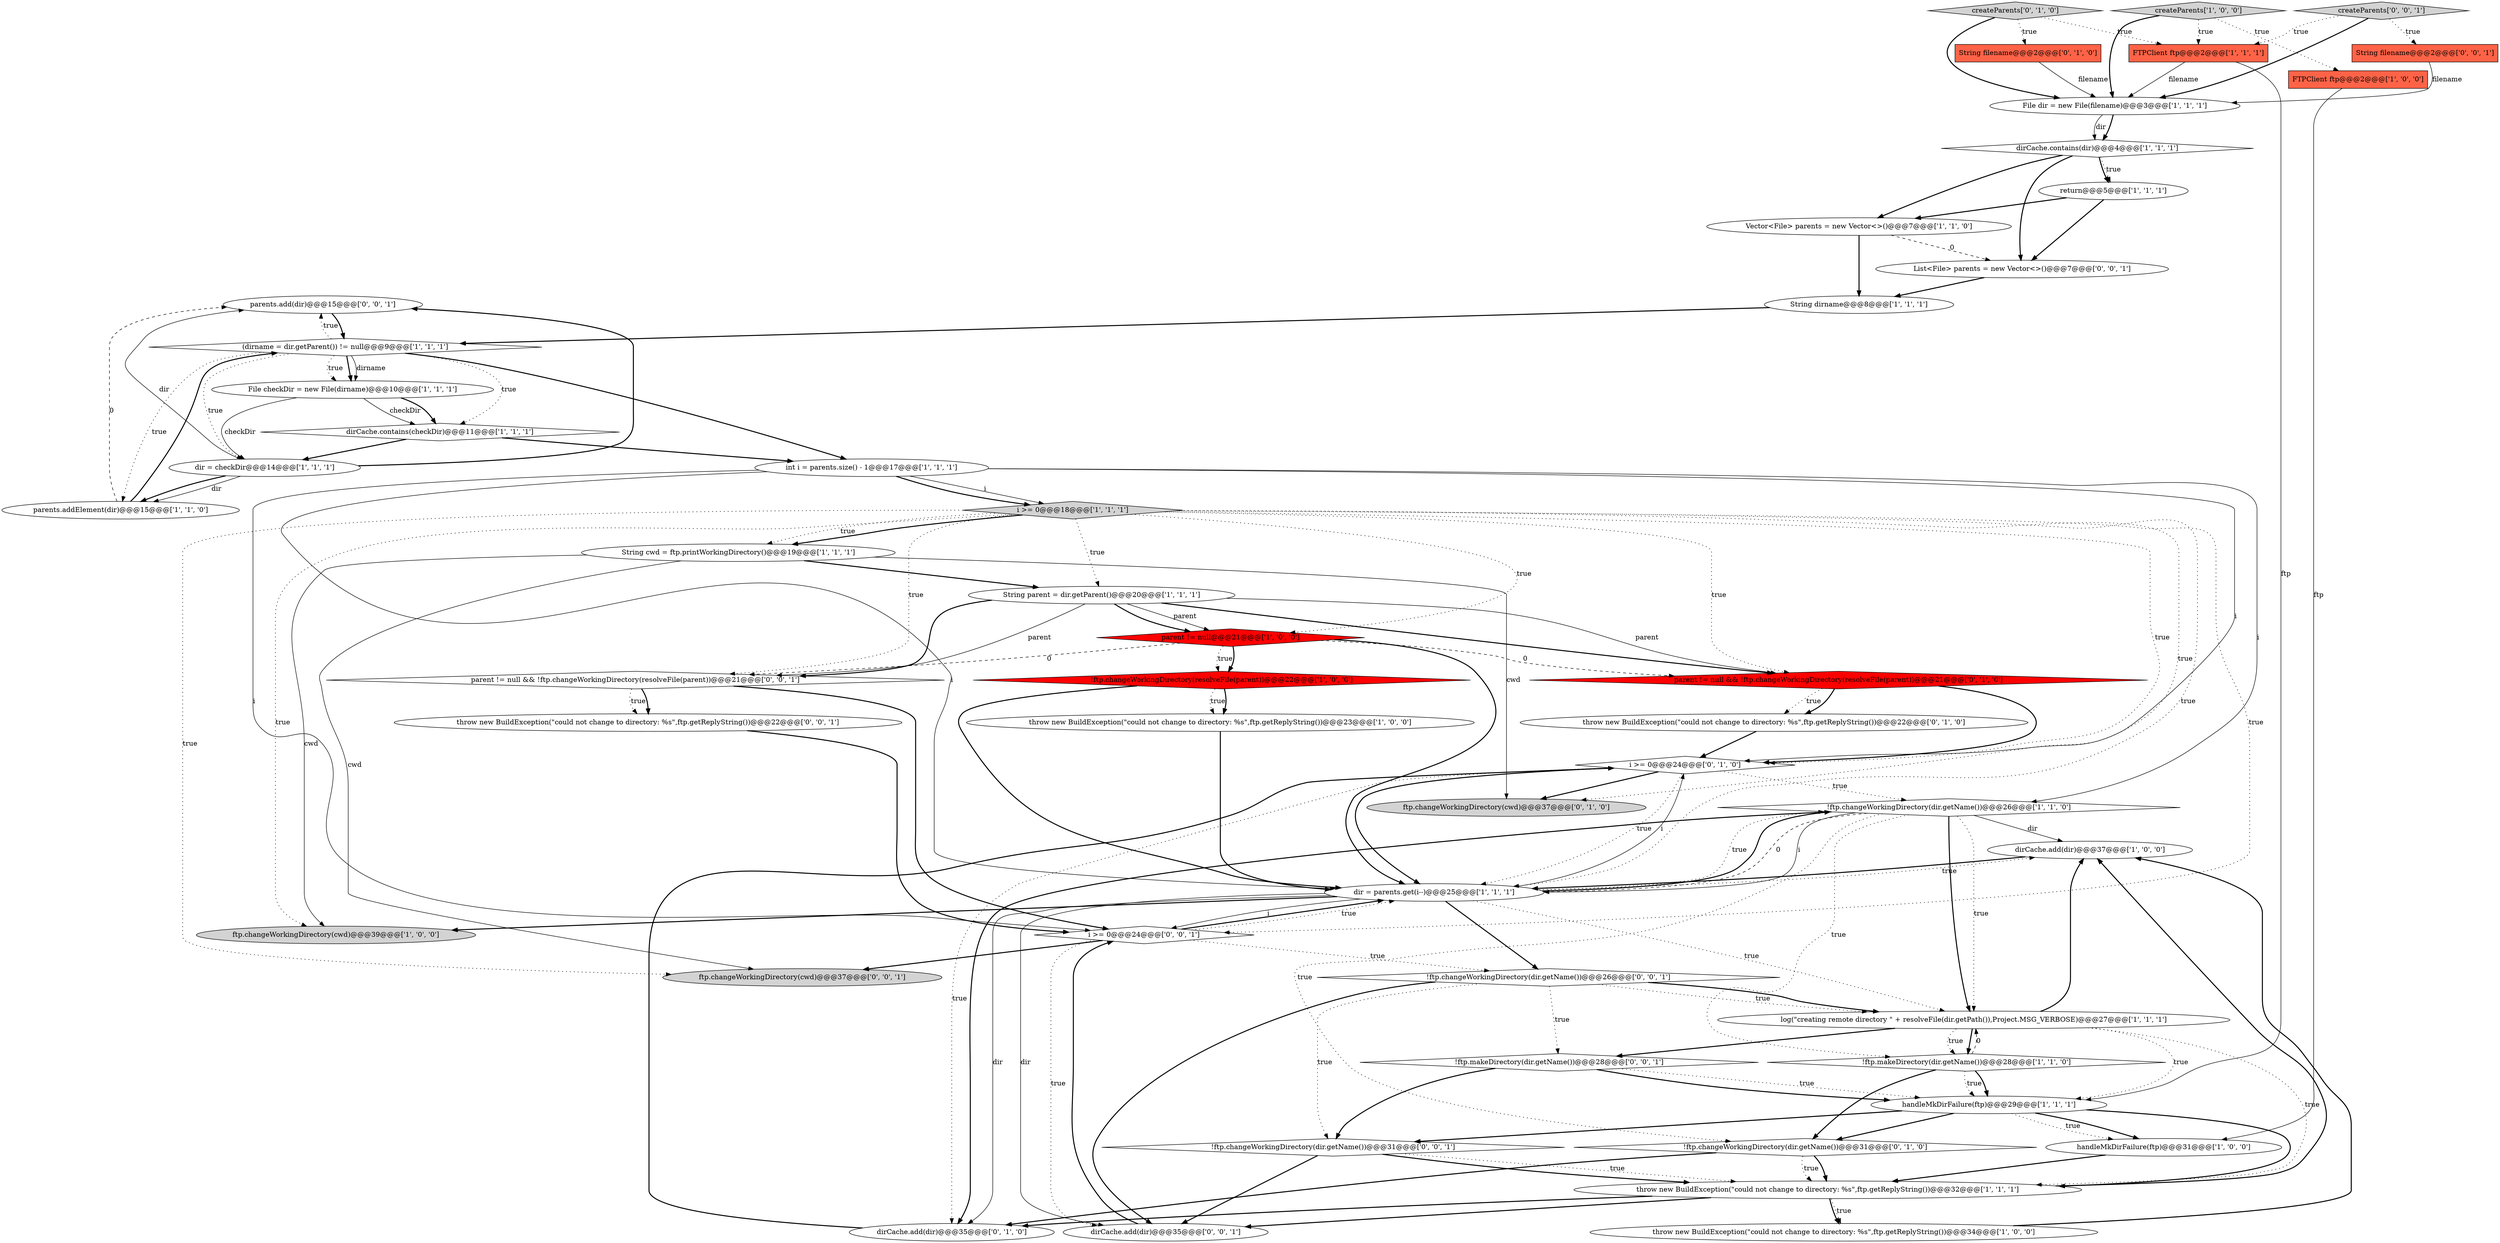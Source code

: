 digraph {
42 [style = filled, label = "parents.add(dir)@@@15@@@['0', '0', '1']", fillcolor = white, shape = ellipse image = "AAA0AAABBB3BBB"];
35 [style = filled, label = "throw new BuildException(\"could not change to directory: %s\",ftp.getReplyString())@@@22@@@['0', '1', '0']", fillcolor = white, shape = ellipse image = "AAA0AAABBB2BBB"];
5 [style = filled, label = "createParents['1', '0', '0']", fillcolor = lightgray, shape = diamond image = "AAA0AAABBB1BBB"];
15 [style = filled, label = "String cwd = ftp.printWorkingDirectory()@@@19@@@['1', '1', '1']", fillcolor = white, shape = ellipse image = "AAA0AAABBB1BBB"];
20 [style = filled, label = "Vector<File> parents = new Vector<>()@@@7@@@['1', '1', '0']", fillcolor = white, shape = ellipse image = "AAA0AAABBB1BBB"];
16 [style = filled, label = "File dir = new File(filename)@@@3@@@['1', '1', '1']", fillcolor = white, shape = ellipse image = "AAA0AAABBB1BBB"];
33 [style = filled, label = "parent != null && !ftp.changeWorkingDirectory(resolveFile(parent))@@@21@@@['0', '1', '0']", fillcolor = red, shape = diamond image = "AAA1AAABBB2BBB"];
8 [style = filled, label = "File checkDir = new File(dirname)@@@10@@@['1', '1', '1']", fillcolor = white, shape = ellipse image = "AAA0AAABBB1BBB"];
1 [style = filled, label = "throw new BuildException(\"could not change to directory: %s\",ftp.getReplyString())@@@32@@@['1', '1', '1']", fillcolor = white, shape = ellipse image = "AAA0AAABBB1BBB"];
14 [style = filled, label = "parent != null@@@21@@@['1', '0', '0']", fillcolor = red, shape = diamond image = "AAA1AAABBB1BBB"];
48 [style = filled, label = "List<File> parents = new Vector<>()@@@7@@@['0', '0', '1']", fillcolor = white, shape = ellipse image = "AAA0AAABBB3BBB"];
18 [style = filled, label = "(dirname = dir.getParent()) != null@@@9@@@['1', '1', '1']", fillcolor = white, shape = diamond image = "AAA0AAABBB1BBB"];
49 [style = filled, label = "throw new BuildException(\"could not change to directory: %s\",ftp.getReplyString())@@@22@@@['0', '0', '1']", fillcolor = white, shape = ellipse image = "AAA0AAABBB3BBB"];
21 [style = filled, label = "i >= 0@@@18@@@['1', '1', '1']", fillcolor = lightgray, shape = diamond image = "AAA0AAABBB1BBB"];
44 [style = filled, label = "!ftp.makeDirectory(dir.getName())@@@28@@@['0', '0', '1']", fillcolor = white, shape = diamond image = "AAA0AAABBB3BBB"];
12 [style = filled, label = "!ftp.changeWorkingDirectory(dir.getName())@@@26@@@['1', '1', '0']", fillcolor = white, shape = diamond image = "AAA0AAABBB1BBB"];
10 [style = filled, label = "parents.addElement(dir)@@@15@@@['1', '1', '0']", fillcolor = white, shape = ellipse image = "AAA0AAABBB1BBB"];
27 [style = filled, label = "dirCache.add(dir)@@@37@@@['1', '0', '0']", fillcolor = white, shape = ellipse image = "AAA0AAABBB1BBB"];
22 [style = filled, label = "throw new BuildException(\"could not change to directory: %s\",ftp.getReplyString())@@@23@@@['1', '0', '0']", fillcolor = white, shape = ellipse image = "AAA0AAABBB1BBB"];
13 [style = filled, label = "handleMkDirFailure(ftp)@@@31@@@['1', '0', '0']", fillcolor = white, shape = ellipse image = "AAA0AAABBB1BBB"];
28 [style = filled, label = "dir = checkDir@@@14@@@['1', '1', '1']", fillcolor = white, shape = ellipse image = "AAA0AAABBB1BBB"];
19 [style = filled, label = "dirCache.contains(dir)@@@4@@@['1', '1', '1']", fillcolor = white, shape = diamond image = "AAA0AAABBB1BBB"];
6 [style = filled, label = "int i = parents.size() - 1@@@17@@@['1', '1', '1']", fillcolor = white, shape = ellipse image = "AAA0AAABBB1BBB"];
7 [style = filled, label = "handleMkDirFailure(ftp)@@@29@@@['1', '1', '1']", fillcolor = white, shape = ellipse image = "AAA0AAABBB1BBB"];
31 [style = filled, label = "i >= 0@@@24@@@['0', '1', '0']", fillcolor = white, shape = diamond image = "AAA0AAABBB2BBB"];
41 [style = filled, label = "dirCache.add(dir)@@@35@@@['0', '0', '1']", fillcolor = white, shape = ellipse image = "AAA0AAABBB3BBB"];
39 [style = filled, label = "createParents['0', '0', '1']", fillcolor = lightgray, shape = diamond image = "AAA0AAABBB3BBB"];
47 [style = filled, label = "!ftp.changeWorkingDirectory(dir.getName())@@@26@@@['0', '0', '1']", fillcolor = white, shape = diamond image = "AAA0AAABBB3BBB"];
38 [style = filled, label = "String filename@@@2@@@['0', '0', '1']", fillcolor = tomato, shape = box image = "AAA0AAABBB3BBB"];
30 [style = filled, label = "createParents['0', '1', '0']", fillcolor = lightgray, shape = diamond image = "AAA0AAABBB2BBB"];
3 [style = filled, label = "ftp.changeWorkingDirectory(cwd)@@@39@@@['1', '0', '0']", fillcolor = lightgray, shape = ellipse image = "AAA0AAABBB1BBB"];
43 [style = filled, label = "!ftp.changeWorkingDirectory(dir.getName())@@@31@@@['0', '0', '1']", fillcolor = white, shape = diamond image = "AAA0AAABBB3BBB"];
17 [style = filled, label = "String parent = dir.getParent()@@@20@@@['1', '1', '1']", fillcolor = white, shape = ellipse image = "AAA0AAABBB1BBB"];
29 [style = filled, label = "String dirname@@@8@@@['1', '1', '1']", fillcolor = white, shape = ellipse image = "AAA0AAABBB1BBB"];
9 [style = filled, label = "return@@@5@@@['1', '1', '1']", fillcolor = white, shape = ellipse image = "AAA0AAABBB1BBB"];
11 [style = filled, label = "log(\"creating remote directory \" + resolveFile(dir.getPath()),Project.MSG_VERBOSE)@@@27@@@['1', '1', '1']", fillcolor = white, shape = ellipse image = "AAA0AAABBB1BBB"];
37 [style = filled, label = "dirCache.add(dir)@@@35@@@['0', '1', '0']", fillcolor = white, shape = ellipse image = "AAA0AAABBB2BBB"];
36 [style = filled, label = "String filename@@@2@@@['0', '1', '0']", fillcolor = tomato, shape = box image = "AAA0AAABBB2BBB"];
25 [style = filled, label = "FTPClient ftp@@@2@@@['1', '1', '1']", fillcolor = tomato, shape = box image = "AAA0AAABBB1BBB"];
40 [style = filled, label = "i >= 0@@@24@@@['0', '0', '1']", fillcolor = white, shape = diamond image = "AAA0AAABBB3BBB"];
34 [style = filled, label = "ftp.changeWorkingDirectory(cwd)@@@37@@@['0', '1', '0']", fillcolor = lightgray, shape = ellipse image = "AAA0AAABBB2BBB"];
4 [style = filled, label = "!ftp.changeWorkingDirectory(resolveFile(parent))@@@22@@@['1', '0', '0']", fillcolor = red, shape = diamond image = "AAA1AAABBB1BBB"];
46 [style = filled, label = "parent != null && !ftp.changeWorkingDirectory(resolveFile(parent))@@@21@@@['0', '0', '1']", fillcolor = white, shape = diamond image = "AAA0AAABBB3BBB"];
45 [style = filled, label = "ftp.changeWorkingDirectory(cwd)@@@37@@@['0', '0', '1']", fillcolor = lightgray, shape = ellipse image = "AAA0AAABBB3BBB"];
32 [style = filled, label = "!ftp.changeWorkingDirectory(dir.getName())@@@31@@@['0', '1', '0']", fillcolor = white, shape = diamond image = "AAA0AAABBB2BBB"];
2 [style = filled, label = "!ftp.makeDirectory(dir.getName())@@@28@@@['1', '1', '0']", fillcolor = white, shape = diamond image = "AAA0AAABBB1BBB"];
0 [style = filled, label = "dir = parents.get(i--)@@@25@@@['1', '1', '1']", fillcolor = white, shape = ellipse image = "AAA0AAABBB1BBB"];
24 [style = filled, label = "FTPClient ftp@@@2@@@['1', '0', '0']", fillcolor = tomato, shape = box image = "AAA0AAABBB1BBB"];
23 [style = filled, label = "throw new BuildException(\"could not change to directory: %s\",ftp.getReplyString())@@@34@@@['1', '0', '0']", fillcolor = white, shape = ellipse image = "AAA0AAABBB1BBB"];
26 [style = filled, label = "dirCache.contains(checkDir)@@@11@@@['1', '1', '1']", fillcolor = white, shape = diamond image = "AAA0AAABBB1BBB"];
7->32 [style = bold, label=""];
0->12 [style = dotted, label="true"];
15->45 [style = solid, label="cwd"];
32->37 [style = bold, label=""];
21->15 [style = dotted, label="true"];
48->29 [style = bold, label=""];
18->42 [style = dotted, label="true"];
11->1 [style = dotted, label="true"];
21->15 [style = bold, label=""];
17->33 [style = solid, label="parent"];
1->27 [style = bold, label=""];
28->42 [style = solid, label="dir"];
44->7 [style = bold, label=""];
13->1 [style = bold, label=""];
1->23 [style = bold, label=""];
47->11 [style = bold, label=""];
29->18 [style = bold, label=""];
5->24 [style = dotted, label="true"];
15->17 [style = bold, label=""];
11->2 [style = dotted, label="true"];
33->35 [style = dotted, label="true"];
22->0 [style = bold, label=""];
46->49 [style = dotted, label="true"];
19->9 [style = bold, label=""];
37->31 [style = bold, label=""];
17->14 [style = bold, label=""];
43->1 [style = bold, label=""];
7->43 [style = bold, label=""];
1->23 [style = dotted, label="true"];
36->16 [style = solid, label="filename"];
2->32 [style = bold, label=""];
26->28 [style = bold, label=""];
28->42 [style = bold, label=""];
6->12 [style = solid, label="i"];
49->40 [style = bold, label=""];
0->41 [style = solid, label="dir"];
0->11 [style = dotted, label="true"];
6->40 [style = solid, label="i"];
31->12 [style = dotted, label="true"];
25->7 [style = solid, label="ftp"];
28->10 [style = solid, label="dir"];
12->27 [style = solid, label="dir"];
40->41 [style = dotted, label="true"];
0->3 [style = bold, label=""];
11->7 [style = dotted, label="true"];
35->31 [style = bold, label=""];
7->1 [style = bold, label=""];
1->41 [style = bold, label=""];
27->0 [style = bold, label=""];
39->25 [style = dotted, label="true"];
19->20 [style = bold, label=""];
11->44 [style = bold, label=""];
21->0 [style = dotted, label="true"];
7->13 [style = dotted, label="true"];
12->11 [style = bold, label=""];
17->14 [style = solid, label="parent"];
40->0 [style = bold, label=""];
12->2 [style = dotted, label="true"];
44->7 [style = dotted, label="true"];
0->37 [style = solid, label="dir"];
9->48 [style = bold, label=""];
18->8 [style = dotted, label="true"];
21->17 [style = dotted, label="true"];
20->48 [style = dashed, label="0"];
16->19 [style = bold, label=""];
26->6 [style = bold, label=""];
14->33 [style = dashed, label="0"];
12->37 [style = bold, label=""];
4->0 [style = bold, label=""];
6->31 [style = solid, label="i"];
12->11 [style = dotted, label="true"];
21->33 [style = dotted, label="true"];
47->43 [style = dotted, label="true"];
12->32 [style = dotted, label="true"];
40->47 [style = dotted, label="true"];
15->3 [style = solid, label="cwd"];
4->22 [style = dotted, label="true"];
18->26 [style = dotted, label="true"];
5->25 [style = dotted, label="true"];
21->31 [style = dotted, label="true"];
19->9 [style = dotted, label="true"];
21->40 [style = dotted, label="true"];
47->41 [style = bold, label=""];
2->11 [style = dashed, label="0"];
16->19 [style = solid, label="dir"];
43->1 [style = dotted, label="true"];
46->40 [style = bold, label=""];
14->4 [style = dotted, label="true"];
4->22 [style = bold, label=""];
25->16 [style = solid, label="filename"];
14->4 [style = bold, label=""];
8->26 [style = solid, label="checkDir"];
10->18 [style = bold, label=""];
17->46 [style = bold, label=""];
39->16 [style = bold, label=""];
15->34 [style = solid, label="cwd"];
21->46 [style = dotted, label="true"];
6->21 [style = bold, label=""];
31->0 [style = bold, label=""];
0->12 [style = bold, label=""];
47->11 [style = dotted, label="true"];
9->20 [style = bold, label=""];
14->46 [style = dashed, label="0"];
31->0 [style = dotted, label="true"];
30->36 [style = dotted, label="true"];
31->34 [style = bold, label=""];
24->13 [style = solid, label="ftp"];
5->16 [style = bold, label=""];
18->10 [style = dotted, label="true"];
6->21 [style = solid, label="i"];
30->25 [style = dotted, label="true"];
41->40 [style = bold, label=""];
18->6 [style = bold, label=""];
32->1 [style = bold, label=""];
21->3 [style = dotted, label="true"];
43->41 [style = bold, label=""];
18->8 [style = bold, label=""];
8->28 [style = solid, label="checkDir"];
32->1 [style = dotted, label="true"];
21->45 [style = dotted, label="true"];
38->16 [style = solid, label="filename"];
1->37 [style = bold, label=""];
7->13 [style = bold, label=""];
0->31 [style = solid, label="i"];
42->18 [style = bold, label=""];
33->35 [style = bold, label=""];
18->8 [style = solid, label="dirname"];
19->48 [style = bold, label=""];
28->10 [style = bold, label=""];
12->0 [style = solid, label="i"];
23->27 [style = bold, label=""];
31->37 [style = dotted, label="true"];
20->29 [style = bold, label=""];
46->49 [style = bold, label=""];
0->40 [style = solid, label="i"];
39->38 [style = dotted, label="true"];
21->34 [style = dotted, label="true"];
47->44 [style = dotted, label="true"];
17->33 [style = bold, label=""];
10->42 [style = dashed, label="0"];
40->0 [style = dotted, label="true"];
11->2 [style = bold, label=""];
44->43 [style = bold, label=""];
6->0 [style = solid, label="i"];
0->47 [style = bold, label=""];
17->46 [style = solid, label="parent"];
14->0 [style = bold, label=""];
18->28 [style = dotted, label="true"];
2->7 [style = dotted, label="true"];
21->14 [style = dotted, label="true"];
33->31 [style = bold, label=""];
12->0 [style = dashed, label="0"];
40->45 [style = bold, label=""];
2->7 [style = bold, label=""];
0->27 [style = dotted, label="true"];
30->16 [style = bold, label=""];
11->27 [style = bold, label=""];
8->26 [style = bold, label=""];
}
